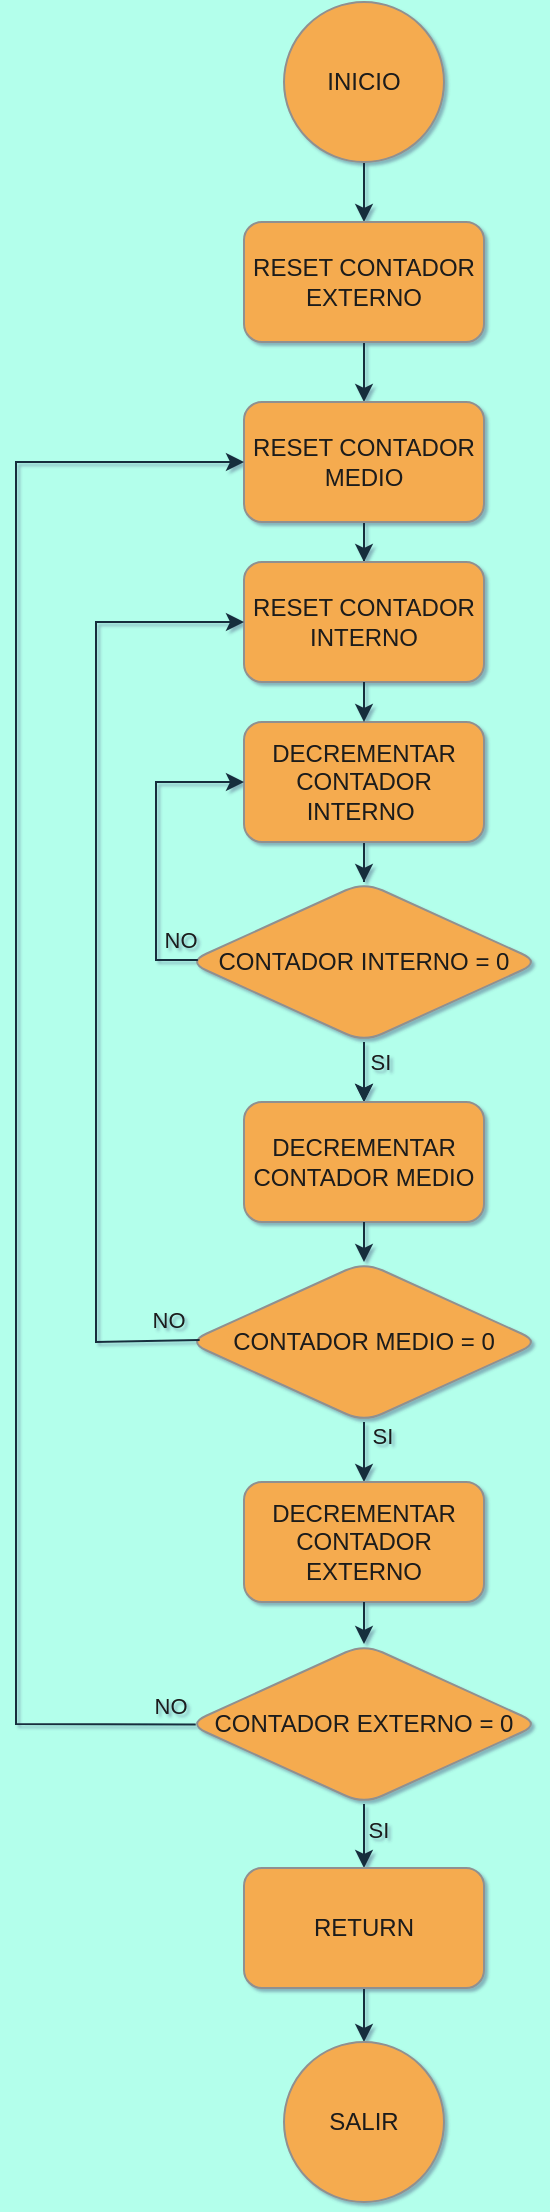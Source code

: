 <mxfile version="24.5.3" type="device">
  <diagram id="C5RBs43oDa-KdzZeNtuy" name="Page-1">
    <mxGraphModel dx="1257" dy="760" grid="0" gridSize="10" guides="1" tooltips="1" connect="1" arrows="1" fold="1" page="1" pageScale="1" pageWidth="827" pageHeight="1169" background="#B3FFEB" math="0" shadow="1">
      <root>
        <object label="" id="WIyWlLk6GJQsqaUBKTNV-0">
          <mxCell />
        </object>
        <mxCell id="WIyWlLk6GJQsqaUBKTNV-1" parent="WIyWlLk6GJQsqaUBKTNV-0" />
        <mxCell id="YErlfjkkTAqK8pvpZ7J_-2" value="" style="edgeStyle=orthogonalEdgeStyle;rounded=0;orthogonalLoop=1;jettySize=auto;html=1;labelBackgroundColor=none;fontColor=default;strokeColor=#182E3E;" edge="1" parent="WIyWlLk6GJQsqaUBKTNV-1" source="YErlfjkkTAqK8pvpZ7J_-0" target="YErlfjkkTAqK8pvpZ7J_-1">
          <mxGeometry relative="1" as="geometry" />
        </mxCell>
        <mxCell id="YErlfjkkTAqK8pvpZ7J_-37" value="" style="edgeStyle=orthogonalEdgeStyle;rounded=0;orthogonalLoop=1;jettySize=auto;html=1;exitX=0.5;exitY=1;exitDx=0;exitDy=0;labelBackgroundColor=none;fontColor=default;strokeColor=#182E3E;" edge="1" parent="WIyWlLk6GJQsqaUBKTNV-1" source="YErlfjkkTAqK8pvpZ7J_-36" target="YErlfjkkTAqK8pvpZ7J_-0">
          <mxGeometry relative="1" as="geometry">
            <mxPoint x="390" y="200" as="sourcePoint" />
            <mxPoint x="440" y="210" as="targetPoint" />
          </mxGeometry>
        </mxCell>
        <mxCell id="YErlfjkkTAqK8pvpZ7J_-0" value="RESET CONTADOR MEDIO" style="rounded=1;whiteSpace=wrap;html=1;labelBackgroundColor=none;fillColor=#F5AB50;strokeColor=#909090;fontColor=#1A1A1A;" vertex="1" parent="WIyWlLk6GJQsqaUBKTNV-1">
          <mxGeometry x="354" y="220" width="120" height="60" as="geometry" />
        </mxCell>
        <mxCell id="YErlfjkkTAqK8pvpZ7J_-1" value="RESET CONTADOR INTERNO" style="whiteSpace=wrap;html=1;rounded=1;labelBackgroundColor=none;fillColor=#F5AB50;strokeColor=#909090;fontColor=#1A1A1A;" vertex="1" parent="WIyWlLk6GJQsqaUBKTNV-1">
          <mxGeometry x="354" y="300" width="120" height="60" as="geometry" />
        </mxCell>
        <mxCell id="YErlfjkkTAqK8pvpZ7J_-6" value="" style="edgeStyle=orthogonalEdgeStyle;rounded=0;orthogonalLoop=1;jettySize=auto;html=1;labelBackgroundColor=none;fontColor=default;strokeColor=#182E3E;" edge="1" parent="WIyWlLk6GJQsqaUBKTNV-1" source="YErlfjkkTAqK8pvpZ7J_-3" target="YErlfjkkTAqK8pvpZ7J_-5">
          <mxGeometry relative="1" as="geometry" />
        </mxCell>
        <mxCell id="YErlfjkkTAqK8pvpZ7J_-3" value="DECREMENTAR CONTADOR INTERNO&amp;nbsp;" style="whiteSpace=wrap;html=1;rounded=1;labelBackgroundColor=none;fillColor=#F5AB50;strokeColor=#909090;fontColor=#1A1A1A;" vertex="1" parent="WIyWlLk6GJQsqaUBKTNV-1">
          <mxGeometry x="354" y="380" width="120" height="60" as="geometry" />
        </mxCell>
        <mxCell id="YErlfjkkTAqK8pvpZ7J_-19" value="" style="edgeStyle=orthogonalEdgeStyle;rounded=0;orthogonalLoop=1;jettySize=auto;html=1;labelBackgroundColor=none;fontColor=default;strokeColor=#182E3E;" edge="1" parent="WIyWlLk6GJQsqaUBKTNV-1" source="YErlfjkkTAqK8pvpZ7J_-5" target="YErlfjkkTAqK8pvpZ7J_-18">
          <mxGeometry relative="1" as="geometry" />
        </mxCell>
        <mxCell id="YErlfjkkTAqK8pvpZ7J_-22" value="SI" style="edgeLabel;html=1;align=center;verticalAlign=middle;resizable=0;points=[];labelBackgroundColor=none;fontColor=#1A1A1A;" vertex="1" connectable="0" parent="YErlfjkkTAqK8pvpZ7J_-19">
          <mxGeometry x="0.151" relative="1" as="geometry">
            <mxPoint x="8" y="-1" as="offset" />
          </mxGeometry>
        </mxCell>
        <mxCell id="YErlfjkkTAqK8pvpZ7J_-40" value="" style="edgeStyle=orthogonalEdgeStyle;rounded=0;orthogonalLoop=1;jettySize=auto;html=1;strokeColor=#182E3E;fontColor=#1A1A1A;" edge="1" parent="WIyWlLk6GJQsqaUBKTNV-1" source="YErlfjkkTAqK8pvpZ7J_-5" target="YErlfjkkTAqK8pvpZ7J_-18">
          <mxGeometry relative="1" as="geometry" />
        </mxCell>
        <mxCell id="YErlfjkkTAqK8pvpZ7J_-5" value="CONTADOR INTERNO = 0" style="rhombus;whiteSpace=wrap;html=1;rounded=1;rotation=0;labelBackgroundColor=none;fillColor=#F5AB50;strokeColor=#909090;fontColor=#1A1A1A;" vertex="1" parent="WIyWlLk6GJQsqaUBKTNV-1">
          <mxGeometry x="326" y="460" width="176" height="80" as="geometry" />
        </mxCell>
        <mxCell id="YErlfjkkTAqK8pvpZ7J_-7" value="" style="endArrow=classic;html=1;rounded=0;exitX=0.028;exitY=0.488;exitDx=0;exitDy=0;exitPerimeter=0;entryX=0;entryY=0.5;entryDx=0;entryDy=0;labelBackgroundColor=none;fontColor=default;strokeColor=#182E3E;" edge="1" parent="WIyWlLk6GJQsqaUBKTNV-1" source="YErlfjkkTAqK8pvpZ7J_-5" target="YErlfjkkTAqK8pvpZ7J_-3">
          <mxGeometry width="50" height="50" relative="1" as="geometry">
            <mxPoint x="410" y="480" as="sourcePoint" />
            <mxPoint x="460" y="430" as="targetPoint" />
            <Array as="points">
              <mxPoint x="310" y="499" />
              <mxPoint x="310" y="410" />
            </Array>
          </mxGeometry>
        </mxCell>
        <mxCell id="YErlfjkkTAqK8pvpZ7J_-8" value="NO" style="edgeLabel;html=1;align=center;verticalAlign=middle;resizable=0;points=[];labelBackgroundColor=none;fontColor=#1A1A1A;" vertex="1" connectable="0" parent="YErlfjkkTAqK8pvpZ7J_-7">
          <mxGeometry x="-0.252" relative="1" as="geometry">
            <mxPoint x="12" y="26" as="offset" />
          </mxGeometry>
        </mxCell>
        <mxCell id="YErlfjkkTAqK8pvpZ7J_-26" value="" style="edgeStyle=orthogonalEdgeStyle;rounded=0;orthogonalLoop=1;jettySize=auto;html=1;labelBackgroundColor=none;fontColor=default;strokeColor=#182E3E;" edge="1" parent="WIyWlLk6GJQsqaUBKTNV-1" source="YErlfjkkTAqK8pvpZ7J_-9" target="YErlfjkkTAqK8pvpZ7J_-25">
          <mxGeometry relative="1" as="geometry" />
        </mxCell>
        <mxCell id="YErlfjkkTAqK8pvpZ7J_-27" value="SI" style="edgeLabel;html=1;align=center;verticalAlign=middle;resizable=0;points=[];labelBackgroundColor=none;fontColor=#1A1A1A;" vertex="1" connectable="0" parent="YErlfjkkTAqK8pvpZ7J_-26">
          <mxGeometry x="-0.618" y="-1" relative="1" as="geometry">
            <mxPoint x="10" y="-3" as="offset" />
          </mxGeometry>
        </mxCell>
        <mxCell id="YErlfjkkTAqK8pvpZ7J_-9" value="CONTADOR MEDIO = 0" style="rhombus;whiteSpace=wrap;html=1;rounded=1;rotation=0;labelBackgroundColor=none;fillColor=#F5AB50;strokeColor=#909090;fontColor=#1A1A1A;" vertex="1" parent="WIyWlLk6GJQsqaUBKTNV-1">
          <mxGeometry x="326" y="650" width="176" height="80" as="geometry" />
        </mxCell>
        <mxCell id="YErlfjkkTAqK8pvpZ7J_-11" value="" style="endArrow=classic;html=1;rounded=0;exitX=0.033;exitY=0.488;exitDx=0;exitDy=0;exitPerimeter=0;entryX=0;entryY=0.5;entryDx=0;entryDy=0;labelBackgroundColor=none;fontColor=default;strokeColor=#182E3E;" edge="1" parent="WIyWlLk6GJQsqaUBKTNV-1" source="YErlfjkkTAqK8pvpZ7J_-9" target="YErlfjkkTAqK8pvpZ7J_-1">
          <mxGeometry width="50" height="50" relative="1" as="geometry">
            <mxPoint x="410" y="630" as="sourcePoint" />
            <mxPoint x="460" y="580" as="targetPoint" />
            <Array as="points">
              <mxPoint x="280" y="690" />
              <mxPoint x="280" y="330" />
            </Array>
          </mxGeometry>
        </mxCell>
        <mxCell id="YErlfjkkTAqK8pvpZ7J_-12" value="NO" style="edgeLabel;html=1;align=center;verticalAlign=middle;resizable=0;points=[];labelBackgroundColor=none;fontColor=#1A1A1A;" vertex="1" connectable="0" parent="YErlfjkkTAqK8pvpZ7J_-11">
          <mxGeometry x="-0.176" relative="1" as="geometry">
            <mxPoint x="36" y="137" as="offset" />
          </mxGeometry>
        </mxCell>
        <mxCell id="YErlfjkkTAqK8pvpZ7J_-32" value="" style="edgeStyle=orthogonalEdgeStyle;rounded=0;orthogonalLoop=1;jettySize=auto;html=1;labelBackgroundColor=none;fontColor=default;strokeColor=#182E3E;" edge="1" parent="WIyWlLk6GJQsqaUBKTNV-1" source="YErlfjkkTAqK8pvpZ7J_-14" target="YErlfjkkTAqK8pvpZ7J_-31">
          <mxGeometry relative="1" as="geometry" />
        </mxCell>
        <mxCell id="YErlfjkkTAqK8pvpZ7J_-35" value="SI" style="edgeLabel;html=1;align=center;verticalAlign=middle;resizable=0;points=[];labelBackgroundColor=none;fontColor=#1A1A1A;" vertex="1" connectable="0" parent="YErlfjkkTAqK8pvpZ7J_-32">
          <mxGeometry x="-0.23" y="2" relative="1" as="geometry">
            <mxPoint x="5" y="-6" as="offset" />
          </mxGeometry>
        </mxCell>
        <mxCell id="YErlfjkkTAqK8pvpZ7J_-14" value="CONTADOR EXTERNO = 0" style="rhombus;whiteSpace=wrap;html=1;rounded=1;rotation=0;labelBackgroundColor=none;fillColor=#F5AB50;strokeColor=#909090;fontColor=#1A1A1A;" vertex="1" parent="WIyWlLk6GJQsqaUBKTNV-1">
          <mxGeometry x="326" y="841" width="176" height="80" as="geometry" />
        </mxCell>
        <mxCell id="YErlfjkkTAqK8pvpZ7J_-18" value="DECREMENTAR CONTADOR MEDIO" style="whiteSpace=wrap;html=1;rounded=1;labelBackgroundColor=none;fillColor=#F5AB50;strokeColor=#909090;fontColor=#1A1A1A;" vertex="1" parent="WIyWlLk6GJQsqaUBKTNV-1">
          <mxGeometry x="354" y="570" width="120" height="60" as="geometry" />
        </mxCell>
        <mxCell id="YErlfjkkTAqK8pvpZ7J_-20" value="" style="endArrow=classic;html=1;rounded=0;exitX=0.5;exitY=1;exitDx=0;exitDy=0;entryX=0.5;entryY=0;entryDx=0;entryDy=0;labelBackgroundColor=none;fontColor=default;strokeColor=#182E3E;" edge="1" parent="WIyWlLk6GJQsqaUBKTNV-1" source="YErlfjkkTAqK8pvpZ7J_-18" target="YErlfjkkTAqK8pvpZ7J_-9">
          <mxGeometry width="50" height="50" relative="1" as="geometry">
            <mxPoint x="400" y="560" as="sourcePoint" />
            <mxPoint x="450" y="510" as="targetPoint" />
          </mxGeometry>
        </mxCell>
        <mxCell id="YErlfjkkTAqK8pvpZ7J_-21" value="" style="endArrow=classic;html=1;rounded=0;exitX=0.5;exitY=1;exitDx=0;exitDy=0;entryX=0.5;entryY=0;entryDx=0;entryDy=0;labelBackgroundColor=none;fontColor=default;strokeColor=#182E3E;" edge="1" parent="WIyWlLk6GJQsqaUBKTNV-1" source="YErlfjkkTAqK8pvpZ7J_-1" target="YErlfjkkTAqK8pvpZ7J_-3">
          <mxGeometry width="50" height="50" relative="1" as="geometry">
            <mxPoint x="400" y="400" as="sourcePoint" />
            <mxPoint x="450" y="350" as="targetPoint" />
          </mxGeometry>
        </mxCell>
        <mxCell id="YErlfjkkTAqK8pvpZ7J_-25" value="DECREMENTAR CONTADOR EXTERNO" style="whiteSpace=wrap;html=1;rounded=1;labelBackgroundColor=none;fillColor=#F5AB50;strokeColor=#909090;fontColor=#1A1A1A;" vertex="1" parent="WIyWlLk6GJQsqaUBKTNV-1">
          <mxGeometry x="354" y="760" width="120" height="60" as="geometry" />
        </mxCell>
        <mxCell id="YErlfjkkTAqK8pvpZ7J_-28" value="" style="endArrow=classic;html=1;rounded=0;exitX=0.5;exitY=1;exitDx=0;exitDy=0;entryX=0.5;entryY=0;entryDx=0;entryDy=0;labelBackgroundColor=none;fontColor=default;strokeColor=#182E3E;" edge="1" parent="WIyWlLk6GJQsqaUBKTNV-1" source="YErlfjkkTAqK8pvpZ7J_-25" target="YErlfjkkTAqK8pvpZ7J_-14">
          <mxGeometry width="50" height="50" relative="1" as="geometry">
            <mxPoint x="400" y="870" as="sourcePoint" />
            <mxPoint x="450" y="820" as="targetPoint" />
          </mxGeometry>
        </mxCell>
        <mxCell id="YErlfjkkTAqK8pvpZ7J_-29" value="" style="endArrow=classic;html=1;rounded=0;exitX=0.022;exitY=0.503;exitDx=0;exitDy=0;exitPerimeter=0;entryX=0;entryY=0.5;entryDx=0;entryDy=0;labelBackgroundColor=none;fontColor=default;strokeColor=#182E3E;" edge="1" parent="WIyWlLk6GJQsqaUBKTNV-1" source="YErlfjkkTAqK8pvpZ7J_-14" target="YErlfjkkTAqK8pvpZ7J_-0">
          <mxGeometry width="50" height="50" relative="1" as="geometry">
            <mxPoint x="400" y="820" as="sourcePoint" />
            <mxPoint x="350" y="250" as="targetPoint" />
            <Array as="points">
              <mxPoint x="240" y="881" />
              <mxPoint x="240" y="250" />
            </Array>
          </mxGeometry>
        </mxCell>
        <mxCell id="YErlfjkkTAqK8pvpZ7J_-30" value="NO" style="edgeLabel;html=1;align=center;verticalAlign=middle;resizable=0;points=[];labelBackgroundColor=none;fontColor=#1A1A1A;" vertex="1" connectable="0" parent="YErlfjkkTAqK8pvpZ7J_-29">
          <mxGeometry x="-0.081" y="1" relative="1" as="geometry">
            <mxPoint x="78" y="284" as="offset" />
          </mxGeometry>
        </mxCell>
        <mxCell id="YErlfjkkTAqK8pvpZ7J_-34" value="" style="edgeStyle=orthogonalEdgeStyle;rounded=0;orthogonalLoop=1;jettySize=auto;html=1;labelBackgroundColor=none;fontColor=default;strokeColor=#182E3E;" edge="1" parent="WIyWlLk6GJQsqaUBKTNV-1" source="YErlfjkkTAqK8pvpZ7J_-31" target="YErlfjkkTAqK8pvpZ7J_-33">
          <mxGeometry relative="1" as="geometry" />
        </mxCell>
        <mxCell id="YErlfjkkTAqK8pvpZ7J_-31" value="RETURN" style="whiteSpace=wrap;html=1;rounded=1;labelBackgroundColor=none;fillColor=#F5AB50;strokeColor=#909090;fontColor=#1A1A1A;" vertex="1" parent="WIyWlLk6GJQsqaUBKTNV-1">
          <mxGeometry x="354" y="953" width="120" height="60" as="geometry" />
        </mxCell>
        <mxCell id="YErlfjkkTAqK8pvpZ7J_-33" value="SALIR" style="ellipse;whiteSpace=wrap;html=1;rounded=1;labelBackgroundColor=none;fillColor=#F5AB50;strokeColor=#909090;fontColor=#1A1A1A;" vertex="1" parent="WIyWlLk6GJQsqaUBKTNV-1">
          <mxGeometry x="374" y="1040" width="80" height="80" as="geometry" />
        </mxCell>
        <mxCell id="YErlfjkkTAqK8pvpZ7J_-39" value="" style="edgeStyle=orthogonalEdgeStyle;rounded=0;orthogonalLoop=1;jettySize=auto;html=1;exitX=0.5;exitY=1;exitDx=0;exitDy=0;entryX=0.5;entryY=0;entryDx=0;entryDy=0;labelBackgroundColor=none;fontColor=default;strokeColor=#182E3E;" edge="1" parent="WIyWlLk6GJQsqaUBKTNV-1" source="YErlfjkkTAqK8pvpZ7J_-38" target="YErlfjkkTAqK8pvpZ7J_-36">
          <mxGeometry relative="1" as="geometry">
            <mxPoint x="390" y="110" as="sourcePoint" />
            <mxPoint x="440" y="110" as="targetPoint" />
          </mxGeometry>
        </mxCell>
        <mxCell id="YErlfjkkTAqK8pvpZ7J_-36" value="RESET CONTADOR EXTERNO" style="whiteSpace=wrap;html=1;rounded=1;labelBackgroundColor=none;fillColor=#F5AB50;strokeColor=#909090;fontColor=#1A1A1A;" vertex="1" parent="WIyWlLk6GJQsqaUBKTNV-1">
          <mxGeometry x="354" y="130" width="120" height="60" as="geometry" />
        </mxCell>
        <mxCell id="YErlfjkkTAqK8pvpZ7J_-38" value="INICIO" style="ellipse;whiteSpace=wrap;html=1;rounded=1;labelBackgroundColor=none;fillColor=#F5AB50;strokeColor=#909090;fontColor=#1A1A1A;" vertex="1" parent="WIyWlLk6GJQsqaUBKTNV-1">
          <mxGeometry x="374" y="20" width="80" height="80" as="geometry" />
        </mxCell>
      </root>
    </mxGraphModel>
  </diagram>
</mxfile>
